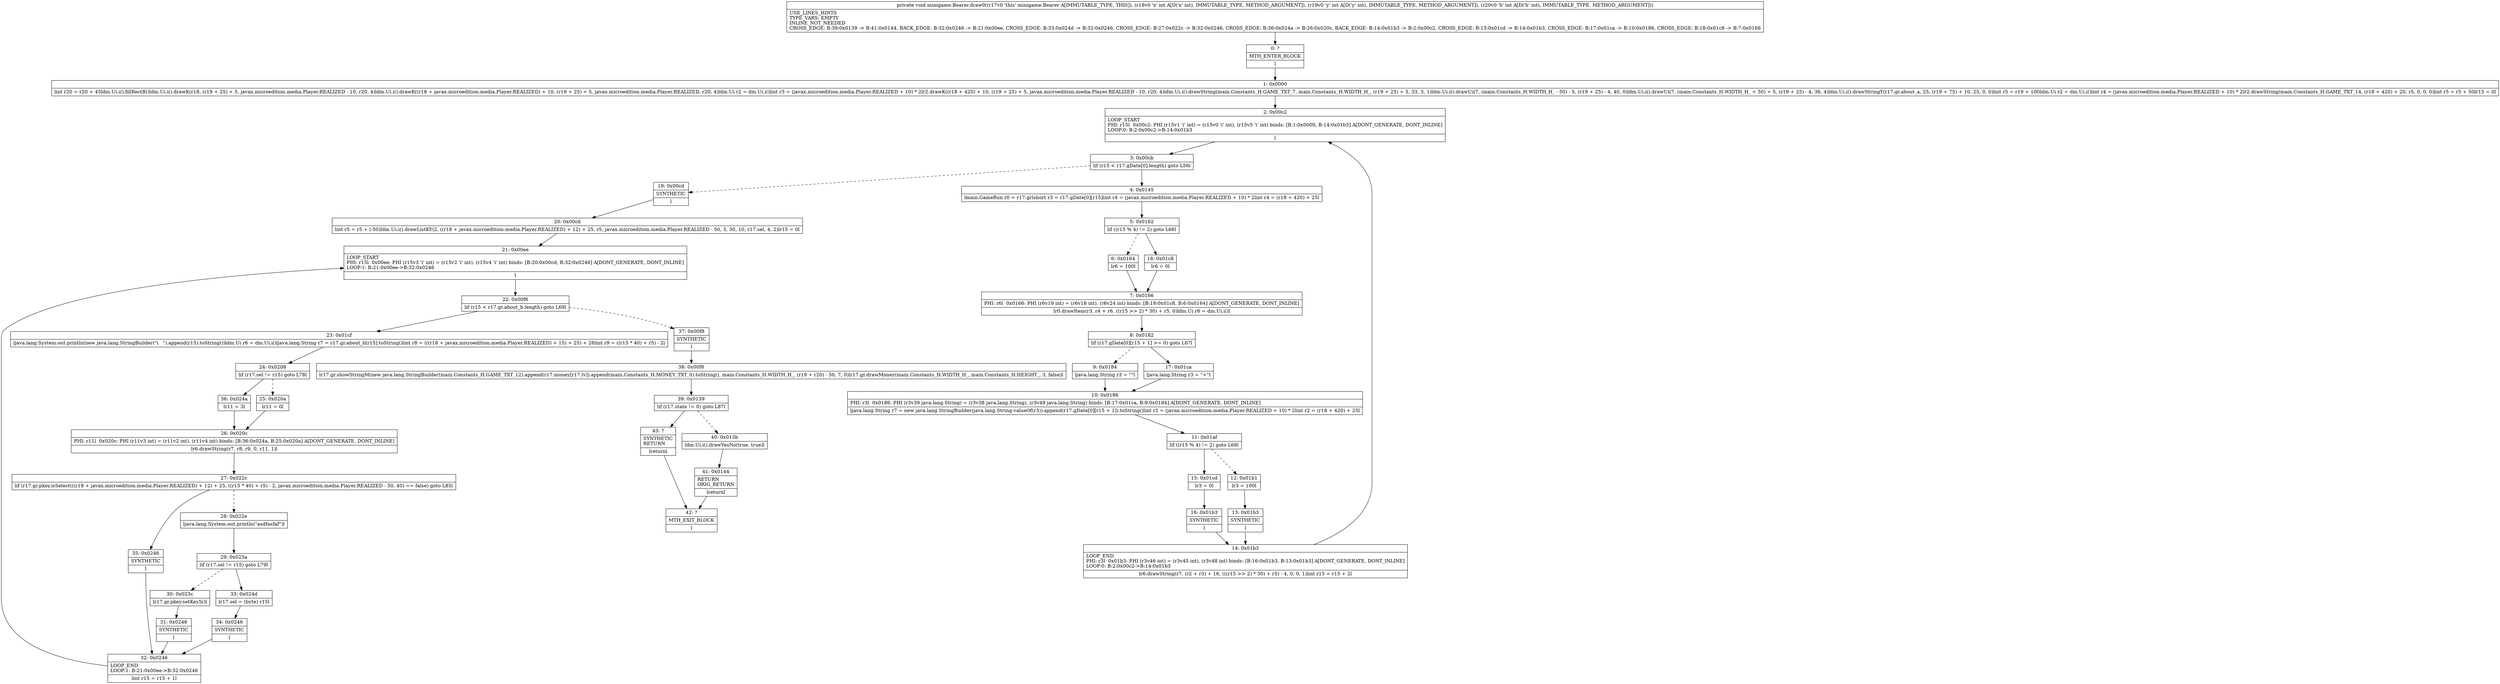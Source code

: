digraph "CFG forminigame.Bearer.draw0(III)V" {
Node_0 [shape=record,label="{0\:\ ?|MTH_ENTER_BLOCK\l|l}"];
Node_1 [shape=record,label="{1\:\ 0x0000|lint r20 = r20 + 45ldm.Ui.i().fillRectB()ldm.Ui.i().drawK(r18, (r19 + 25) + 5, javax.microedition.media.Player.REALIZED \- 10, r20, 4)ldm.Ui.i().drawK((r18 + javax.microedition.media.Player.REALIZED) + 10, (r19 + 25) + 5, javax.microedition.media.Player.REALIZED, r20, 4)ldm.Ui r2 = dm.Ui.i()lint r3 = (javax.microedition.media.Player.REALIZED + 10) * 2lr2.drawK((r18 + 420) + 10, (r19 + 25) + 5, javax.microedition.media.Player.REALIZED \- 10, r20, 4)ldm.Ui.i().drawString(main.Constants_H.GAME_TXT_7, main.Constants_H.WIDTH_H_, (r19 + 25) + 5, 33, 3, 1)ldm.Ui.i().drawUi(7, (main.Constants_H.WIDTH_H_ \- 50) \- 5, (r19 + 25) \- 4, 40, 0)ldm.Ui.i().drawUi(7, (main.Constants_H.WIDTH_H_ + 50) + 5, (r19 + 25) \- 4, 36, 4)ldm.Ui.i().drawStringY(r17.gr.about_a, 25, (r19 + 75) + 10, 25, 0, 0)lint r5 = r19 + 100ldm.Ui r2 = dm.Ui.i()lint r4 = (javax.microedition.media.Player.REALIZED + 10) * 2lr2.drawString(main.Constants_H.GAME_TXT_14, (r18 + 420) + 20, r5, 0, 0, 0)lint r5 = r5 + 50lr15 = 0l}"];
Node_2 [shape=record,label="{2\:\ 0x00c2|LOOP_START\lPHI: r15l  0x00c2: PHI (r15v1 'i' int) = (r15v0 'i' int), (r15v5 'i' int) binds: [B:1:0x0000, B:14:0x01b3] A[DONT_GENERATE, DONT_INLINE]\lLOOP:0: B:2:0x00c2\-\>B:14:0x01b3\l|l}"];
Node_3 [shape=record,label="{3\:\ 0x00cb|lif (r15 \< r17.gDate[0].length) goto L56l}"];
Node_4 [shape=record,label="{4\:\ 0x0145|lmain.GameRun r0 = r17.grlshort r3 = r17.gDate[0][r15]lint r4 = (javax.microedition.media.Player.REALIZED + 10) * 2lint r4 = (r18 + 420) + 25l}"];
Node_5 [shape=record,label="{5\:\ 0x0162|lif ((r15 % 4) != 2) goto L66l}"];
Node_6 [shape=record,label="{6\:\ 0x0164|lr6 = 100l}"];
Node_7 [shape=record,label="{7\:\ 0x0166|PHI: r6l  0x0166: PHI (r6v19 int) = (r6v18 int), (r6v24 int) binds: [B:18:0x01c8, B:6:0x0164] A[DONT_GENERATE, DONT_INLINE]\l|lr0.drawItem(r3, r4 + r6, ((r15 \>\> 2) * 30) + r5, 0)ldm.Ui r6 = dm.Ui.i()l}"];
Node_8 [shape=record,label="{8\:\ 0x0182|lif (r17.gDate[0][r15 + 1] \>= 0) goto L67l}"];
Node_9 [shape=record,label="{9\:\ 0x0184|ljava.lang.String r3 = \"\"l}"];
Node_10 [shape=record,label="{10\:\ 0x0186|PHI: r3l  0x0186: PHI (r3v39 java.lang.String) = (r3v38 java.lang.String), (r3v49 java.lang.String) binds: [B:17:0x01ca, B:9:0x0184] A[DONT_GENERATE, DONT_INLINE]\l|ljava.lang.String r7 = new java.lang.StringBuilder(java.lang.String.valueOf(r3)).append(r17.gDate[0][r15 + 1]).toString()lint r2 = (javax.microedition.media.Player.REALIZED + 10) * 2lint r2 = (r18 + 420) + 25l}"];
Node_11 [shape=record,label="{11\:\ 0x01af|lif ((r15 % 4) != 2) goto L68l}"];
Node_12 [shape=record,label="{12\:\ 0x01b1|lr3 = 100l}"];
Node_13 [shape=record,label="{13\:\ 0x01b3|SYNTHETIC\l|l}"];
Node_14 [shape=record,label="{14\:\ 0x01b3|LOOP_END\lPHI: r3l  0x01b3: PHI (r3v46 int) = (r3v45 int), (r3v48 int) binds: [B:16:0x01b3, B:13:0x01b3] A[DONT_GENERATE, DONT_INLINE]\lLOOP:0: B:2:0x00c2\-\>B:14:0x01b3\l|lr6.drawString(r7, (r2 + r3) + 16, (((r15 \>\> 2) * 30) + r5) \- 4, 0, 0, 1)lint r15 = r15 + 2l}"];
Node_15 [shape=record,label="{15\:\ 0x01cd|lr3 = 0l}"];
Node_16 [shape=record,label="{16\:\ 0x01b3|SYNTHETIC\l|l}"];
Node_17 [shape=record,label="{17\:\ 0x01ca|ljava.lang.String r3 = \"+\"l}"];
Node_18 [shape=record,label="{18\:\ 0x01c8|lr6 = 0l}"];
Node_19 [shape=record,label="{19\:\ 0x00cd|SYNTHETIC\l|l}"];
Node_20 [shape=record,label="{20\:\ 0x00cd|lint r5 = r5 + (\-50)ldm.Ui.i().drawListKY(2, ((r18 + javax.microedition.media.Player.REALIZED) + 12) + 25, r5, javax.microedition.media.Player.REALIZED \- 50, 3, 30, 10, r17.sel, 4, 2)lr15 = 0l}"];
Node_21 [shape=record,label="{21\:\ 0x00ee|LOOP_START\lPHI: r15l  0x00ee: PHI (r15v3 'i' int) = (r15v2 'i' int), (r15v4 'i' int) binds: [B:20:0x00cd, B:32:0x0246] A[DONT_GENERATE, DONT_INLINE]\lLOOP:1: B:21:0x00ee\-\>B:32:0x0246\l|l}"];
Node_22 [shape=record,label="{22\:\ 0x00f6|lif (r15 \< r17.gr.about_b.length) goto L69l}"];
Node_23 [shape=record,label="{23\:\ 0x01cf|ljava.lang.System.out.println(new java.lang.StringBuilder(\"i   \").append(r15).toString())ldm.Ui r6 = dm.Ui.i()ljava.lang.String r7 = r17.gr.about_b[r15].toString()lint r8 = (((r18 + javax.microedition.media.Player.REALIZED) + 15) + 25) + 26lint r9 = ((r15 * 40) + r5) \- 2l}"];
Node_24 [shape=record,label="{24\:\ 0x0208|lif (r17.sel != r15) goto L78l}"];
Node_25 [shape=record,label="{25\:\ 0x020a|lr11 = 0l}"];
Node_26 [shape=record,label="{26\:\ 0x020c|PHI: r11l  0x020c: PHI (r11v3 int) = (r11v2 int), (r11v4 int) binds: [B:36:0x024a, B:25:0x020a] A[DONT_GENERATE, DONT_INLINE]\l|lr6.drawString(r7, r8, r9, 0, r11, 1)l}"];
Node_27 [shape=record,label="{27\:\ 0x022c|lif (r17.gr.pkey.isSelect(((r18 + javax.microedition.media.Player.REALIZED) + 12) + 25, ((r15 * 40) + r5) \- 2, javax.microedition.media.Player.REALIZED \- 50, 40) == false) goto L85l}"];
Node_28 [shape=record,label="{28\:\ 0x022e|ljava.lang.System.out.println(\"asdfasfaf\")l}"];
Node_29 [shape=record,label="{29\:\ 0x023a|lif (r17.sel != r15) goto L79l}"];
Node_30 [shape=record,label="{30\:\ 0x023c|lr17.gr.pkey.setKey5()l}"];
Node_31 [shape=record,label="{31\:\ 0x0246|SYNTHETIC\l|l}"];
Node_32 [shape=record,label="{32\:\ 0x0246|LOOP_END\lLOOP:1: B:21:0x00ee\-\>B:32:0x0246\l|lint r15 = r15 + 1l}"];
Node_33 [shape=record,label="{33\:\ 0x024d|lr17.sel = (byte) r15l}"];
Node_34 [shape=record,label="{34\:\ 0x0246|SYNTHETIC\l|l}"];
Node_35 [shape=record,label="{35\:\ 0x0246|SYNTHETIC\l|l}"];
Node_36 [shape=record,label="{36\:\ 0x024a|lr11 = 3l}"];
Node_37 [shape=record,label="{37\:\ 0x00f8|SYNTHETIC\l|l}"];
Node_38 [shape=record,label="{38\:\ 0x00f8|lr17.gr.showStringM(new java.lang.StringBuilder(main.Constants_H.GAME_TXT_12).append(r17.money[r17.lv]).append(main.Constants_H.MONEY_TXT_0).toString(), main.Constants_H.WIDTH_H_, (r19 + r20) \- 50, 7, 0)lr17.gr.drawMoney(main.Constants_H.WIDTH_H_, main.Constants_H.HEIGHT_, 3, false)l}"];
Node_39 [shape=record,label="{39\:\ 0x0139|lif (r17.state != 0) goto L87l}"];
Node_40 [shape=record,label="{40\:\ 0x013b|ldm.Ui.i().drawYesNo(true, true)l}"];
Node_41 [shape=record,label="{41\:\ 0x0144|RETURN\lORIG_RETURN\l|lreturnl}"];
Node_42 [shape=record,label="{42\:\ ?|MTH_EXIT_BLOCK\l|l}"];
Node_43 [shape=record,label="{43\:\ ?|SYNTHETIC\lRETURN\l|lreturnl}"];
MethodNode[shape=record,label="{private void minigame.Bearer.draw0((r17v0 'this' minigame.Bearer A[IMMUTABLE_TYPE, THIS]), (r18v0 'x' int A[D('x' int), IMMUTABLE_TYPE, METHOD_ARGUMENT]), (r19v0 'y' int A[D('y' int), IMMUTABLE_TYPE, METHOD_ARGUMENT]), (r20v0 'h' int A[D('h' int), IMMUTABLE_TYPE, METHOD_ARGUMENT]))  | USE_LINES_HINTS\lTYPE_VARS: EMPTY\lINLINE_NOT_NEEDED\lCROSS_EDGE: B:39:0x0139 \-\> B:41:0x0144, BACK_EDGE: B:32:0x0246 \-\> B:21:0x00ee, CROSS_EDGE: B:33:0x024d \-\> B:32:0x0246, CROSS_EDGE: B:27:0x022c \-\> B:32:0x0246, CROSS_EDGE: B:36:0x024a \-\> B:26:0x020c, BACK_EDGE: B:14:0x01b3 \-\> B:2:0x00c2, CROSS_EDGE: B:15:0x01cd \-\> B:14:0x01b3, CROSS_EDGE: B:17:0x01ca \-\> B:10:0x0186, CROSS_EDGE: B:18:0x01c8 \-\> B:7:0x0166\l}"];
MethodNode -> Node_0;
Node_0 -> Node_1;
Node_1 -> Node_2;
Node_2 -> Node_3;
Node_3 -> Node_4;
Node_3 -> Node_19[style=dashed];
Node_4 -> Node_5;
Node_5 -> Node_6[style=dashed];
Node_5 -> Node_18;
Node_6 -> Node_7;
Node_7 -> Node_8;
Node_8 -> Node_9[style=dashed];
Node_8 -> Node_17;
Node_9 -> Node_10;
Node_10 -> Node_11;
Node_11 -> Node_12[style=dashed];
Node_11 -> Node_15;
Node_12 -> Node_13;
Node_13 -> Node_14;
Node_14 -> Node_2;
Node_15 -> Node_16;
Node_16 -> Node_14;
Node_17 -> Node_10;
Node_18 -> Node_7;
Node_19 -> Node_20;
Node_20 -> Node_21;
Node_21 -> Node_22;
Node_22 -> Node_23;
Node_22 -> Node_37[style=dashed];
Node_23 -> Node_24;
Node_24 -> Node_25[style=dashed];
Node_24 -> Node_36;
Node_25 -> Node_26;
Node_26 -> Node_27;
Node_27 -> Node_28[style=dashed];
Node_27 -> Node_35;
Node_28 -> Node_29;
Node_29 -> Node_30[style=dashed];
Node_29 -> Node_33;
Node_30 -> Node_31;
Node_31 -> Node_32;
Node_32 -> Node_21;
Node_33 -> Node_34;
Node_34 -> Node_32;
Node_35 -> Node_32;
Node_36 -> Node_26;
Node_37 -> Node_38;
Node_38 -> Node_39;
Node_39 -> Node_40[style=dashed];
Node_39 -> Node_43;
Node_40 -> Node_41;
Node_41 -> Node_42;
Node_43 -> Node_42;
}

